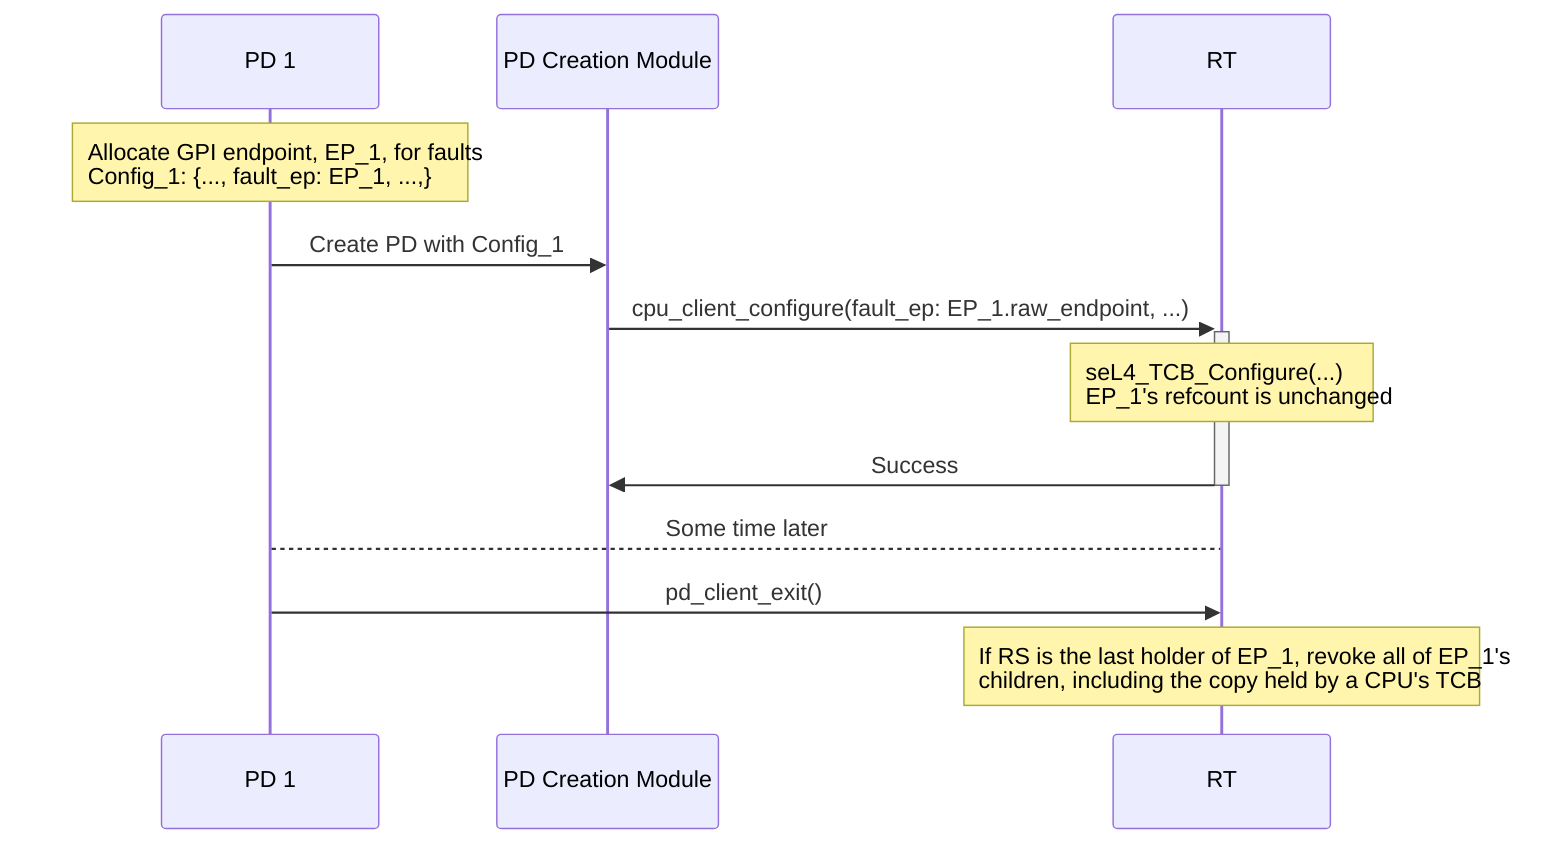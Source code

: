 ---
config:
  noteAlign: "left"
---
sequenceDiagram
    participant PD 1
    participant PCM as PD Creation Module
    participant RT

    note over PD 1: Allocate GPI endpoint, EP_1, for faults <br/> Config_1: {..., fault_ep: EP_1, ...,}
    PD 1->>PCM: Create PD with Config_1
    PCM->>+RT: cpu_client_configure(fault_ep: EP_1.raw_endpoint, ...)
    note over RT: seL4_TCB_Configure(...) <br/> EP_1's refcount is unchanged
    RT->>-PCM: Success
    PD 1-->RT: Some time later
    PD 1->>RT: pd_client_exit()
    note over RT: If RS is the last holder of EP_1, revoke all of EP_1's <br/> children, including the copy held by a CPU's TCB